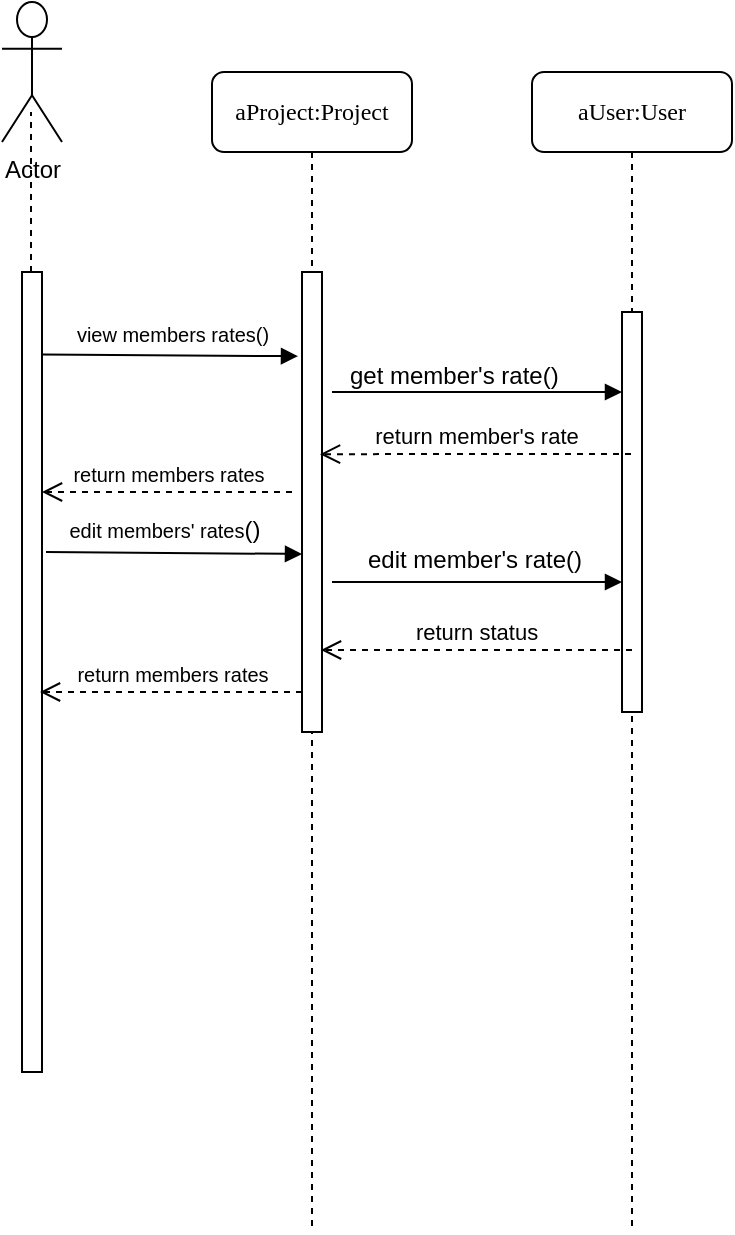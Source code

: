 <mxfile version="10.6.8" type="github"><diagram name="Page-1" id="13e1069c-82ec-6db2-03f1-153e76fe0fe0"><mxGraphModel dx="840" dy="471" grid="1" gridSize="10" guides="1" tooltips="1" connect="1" arrows="1" fold="1" page="1" pageScale="1" pageWidth="1100" pageHeight="850" background="#ffffff" math="0" shadow="0"><root><mxCell id="0"/><mxCell id="1" parent="0"/><mxCell id="7baba1c4bc27f4b0-2" value="aProject:Project" style="shape=umlLifeline;perimeter=lifelinePerimeter;whiteSpace=wrap;html=1;container=1;collapsible=0;recursiveResize=0;outlineConnect=0;rounded=1;shadow=0;comic=0;labelBackgroundColor=none;strokeColor=#000000;strokeWidth=1;fillColor=#FFFFFF;fontFamily=Verdana;fontSize=12;fontColor=#000000;align=center;" parent="1" vertex="1"><mxGeometry x="240" y="80" width="100" height="580" as="geometry"/></mxCell><mxCell id="7baba1c4bc27f4b0-10" value="" style="html=1;points=[];perimeter=orthogonalPerimeter;rounded=0;shadow=0;comic=0;labelBackgroundColor=none;strokeColor=#000000;strokeWidth=1;fillColor=#FFFFFF;fontFamily=Verdana;fontSize=12;fontColor=#000000;align=center;" parent="7baba1c4bc27f4b0-2" vertex="1"><mxGeometry x="45" y="100" width="10" height="230" as="geometry"/></mxCell><mxCell id="7baba1c4bc27f4b0-3" value="aUser:User" style="shape=umlLifeline;perimeter=lifelinePerimeter;whiteSpace=wrap;html=1;container=1;collapsible=0;recursiveResize=0;outlineConnect=0;rounded=1;shadow=0;comic=0;labelBackgroundColor=none;strokeColor=#000000;strokeWidth=1;fillColor=#FFFFFF;fontFamily=Verdana;fontSize=12;fontColor=#000000;align=center;" parent="1" vertex="1"><mxGeometry x="400" y="80" width="100" height="580" as="geometry"/></mxCell><mxCell id="7baba1c4bc27f4b0-13" value="" style="html=1;points=[];perimeter=orthogonalPerimeter;rounded=0;shadow=0;comic=0;labelBackgroundColor=none;strokeColor=#000000;strokeWidth=1;fillColor=#FFFFFF;fontFamily=Verdana;fontSize=12;fontColor=#000000;align=center;" parent="7baba1c4bc27f4b0-3" vertex="1"><mxGeometry x="45" y="120" width="10" height="200" as="geometry"/></mxCell><mxCell id="z-hhIOEq3_HSl6YJzv9l-1" value="Actor" style="shape=umlActor;verticalLabelPosition=bottom;labelBackgroundColor=#ffffff;verticalAlign=top;html=1;outlineConnect=0;" parent="1" vertex="1"><mxGeometry x="135" y="45" width="30" height="70" as="geometry"/></mxCell><mxCell id="z-hhIOEq3_HSl6YJzv9l-2" value="" style="html=1;points=[];perimeter=orthogonalPerimeter;" parent="1" vertex="1"><mxGeometry x="145" y="180" width="10" height="400" as="geometry"/></mxCell><mxCell id="z-hhIOEq3_HSl6YJzv9l-6" value="" style="html=1;verticalAlign=bottom;endArrow=block;exitX=1;exitY=0.103;exitDx=0;exitDy=0;exitPerimeter=0;entryX=-0.2;entryY=0.183;entryDx=0;entryDy=0;entryPerimeter=0;" parent="1" source="z-hhIOEq3_HSl6YJzv9l-2" target="7baba1c4bc27f4b0-10" edge="1"><mxGeometry x="0.75" y="160" width="80" relative="1" as="geometry"><mxPoint x="170" y="219.5" as="sourcePoint"/><mxPoint x="280" y="220" as="targetPoint"/><mxPoint as="offset"/></mxGeometry></mxCell><mxCell id="z-hhIOEq3_HSl6YJzv9l-17" value="&lt;font style=&quot;font-size: 10px&quot;&gt;view members rates()&lt;/font&gt;" style="text;html=1;resizable=0;points=[];align=center;verticalAlign=middle;labelBackgroundColor=#ffffff;" parent="z-hhIOEq3_HSl6YJzv9l-6" vertex="1" connectable="0"><mxGeometry x="0.25" y="-1" relative="1" as="geometry"><mxPoint x="-15" y="-12.5" as="offset"/></mxGeometry></mxCell><mxCell id="z-hhIOEq3_HSl6YJzv9l-7" value="" style="html=1;verticalAlign=bottom;endArrow=block;entryX=0;entryY=0.2;entryDx=0;entryDy=0;entryPerimeter=0;" parent="1" target="7baba1c4bc27f4b0-13" edge="1"><mxGeometry width="80" relative="1" as="geometry"><mxPoint x="300" y="240" as="sourcePoint"/><mxPoint x="400" y="240" as="targetPoint"/></mxGeometry></mxCell><mxCell id="z-hhIOEq3_HSl6YJzv9l-13" value="" style="endArrow=none;dashed=1;html=1;" parent="1" edge="1"><mxGeometry width="50" height="50" relative="1" as="geometry"><mxPoint x="149.5" y="180" as="sourcePoint"/><mxPoint x="149.5" y="100" as="targetPoint"/><Array as="points"><mxPoint x="149.5" y="130"/></Array></mxGeometry></mxCell><mxCell id="z-hhIOEq3_HSl6YJzv9l-21" value="get member's rate() &amp;nbsp;&amp;nbsp;&amp;nbsp; " style="text;html=1;resizable=0;points=[];autosize=1;align=left;verticalAlign=top;spacingTop=-4;" parent="1" vertex="1"><mxGeometry x="307" y="222" width="150" height="20" as="geometry"/></mxCell><mxCell id="z-hhIOEq3_HSl6YJzv9l-22" value="return member's rate" style="html=1;verticalAlign=bottom;endArrow=open;dashed=1;endSize=8;entryX=0.9;entryY=0.396;entryDx=0;entryDy=0;entryPerimeter=0;" parent="1" source="7baba1c4bc27f4b0-3" target="7baba1c4bc27f4b0-10" edge="1"><mxGeometry relative="1" as="geometry"><mxPoint x="410" y="270" as="sourcePoint"/><mxPoint x="330" y="270" as="targetPoint"/><Array as="points"><mxPoint x="420" y="271"/></Array></mxGeometry></mxCell><mxCell id="z-hhIOEq3_HSl6YJzv9l-23" value="&lt;font style=&quot;font-size: 10px&quot;&gt;return members rates&lt;/font&gt;" style="html=1;verticalAlign=bottom;endArrow=open;dashed=1;endSize=8;" parent="1" edge="1"><mxGeometry relative="1" as="geometry"><mxPoint x="280" y="290" as="sourcePoint"/><mxPoint x="155" y="290" as="targetPoint"/></mxGeometry></mxCell><mxCell id="z-hhIOEq3_HSl6YJzv9l-30" value="" style="html=1;verticalAlign=bottom;endArrow=block;exitX=1;exitY=0.103;exitDx=0;exitDy=0;exitPerimeter=0;entryX=-0.2;entryY=0.183;entryDx=0;entryDy=0;entryPerimeter=0;" parent="1" edge="1"><mxGeometry x="0.75" y="160" width="80" relative="1" as="geometry"><mxPoint x="157" y="320" as="sourcePoint"/><mxPoint x="285" y="321" as="targetPoint"/><mxPoint as="offset"/></mxGeometry></mxCell><mxCell id="z-hhIOEq3_HSl6YJzv9l-31" value="&lt;font style=&quot;font-size: 10px&quot;&gt;edit members' rates&lt;/font&gt;()" style="text;html=1;resizable=0;points=[];align=center;verticalAlign=middle;labelBackgroundColor=#ffffff;" parent="z-hhIOEq3_HSl6YJzv9l-30" vertex="1" connectable="0"><mxGeometry x="0.25" y="-1" relative="1" as="geometry"><mxPoint x="-21" y="-12.5" as="offset"/></mxGeometry></mxCell><mxCell id="z-hhIOEq3_HSl6YJzv9l-35" value="" style="html=1;verticalAlign=bottom;endArrow=block;entryX=0;entryY=0.605;entryDx=0;entryDy=0;entryPerimeter=0;" parent="1" edge="1"><mxGeometry x="0.75" y="160" width="80" relative="1" as="geometry"><mxPoint x="300" y="335" as="sourcePoint"/><mxPoint x="445" y="335" as="targetPoint"/><mxPoint as="offset"/></mxGeometry></mxCell><mxCell id="z-hhIOEq3_HSl6YJzv9l-36" value="edit member's rate()" style="text;html=1;resizable=0;points=[];align=center;verticalAlign=middle;labelBackgroundColor=#ffffff;" parent="z-hhIOEq3_HSl6YJzv9l-35" vertex="1" connectable="0"><mxGeometry x="0.25" y="-1" relative="1" as="geometry"><mxPoint x="-20" y="-12.5" as="offset"/></mxGeometry></mxCell><mxCell id="z-hhIOEq3_HSl6YJzv9l-37" value="return status" style="html=1;verticalAlign=bottom;endArrow=open;dashed=1;endSize=8;entryX=0.9;entryY=0.396;entryDx=0;entryDy=0;entryPerimeter=0;" parent="1" edge="1"><mxGeometry relative="1" as="geometry"><mxPoint x="450" y="369" as="sourcePoint"/><mxPoint x="294.5" y="369" as="targetPoint"/><Array as="points"><mxPoint x="420.5" y="369"/></Array></mxGeometry></mxCell><mxCell id="z-hhIOEq3_HSl6YJzv9l-38" value="&lt;font style=&quot;font-size: 10px&quot;&gt;return members rates&lt;/font&gt;" style="html=1;verticalAlign=bottom;endArrow=open;dashed=1;endSize=8;entryX=0.9;entryY=0.525;entryDx=0;entryDy=0;entryPerimeter=0;" parent="1" target="z-hhIOEq3_HSl6YJzv9l-2" edge="1"><mxGeometry relative="1" as="geometry"><mxPoint x="285" y="390" as="sourcePoint"/><mxPoint x="160" y="390" as="targetPoint"/></mxGeometry></mxCell></root></mxGraphModel></diagram></mxfile>